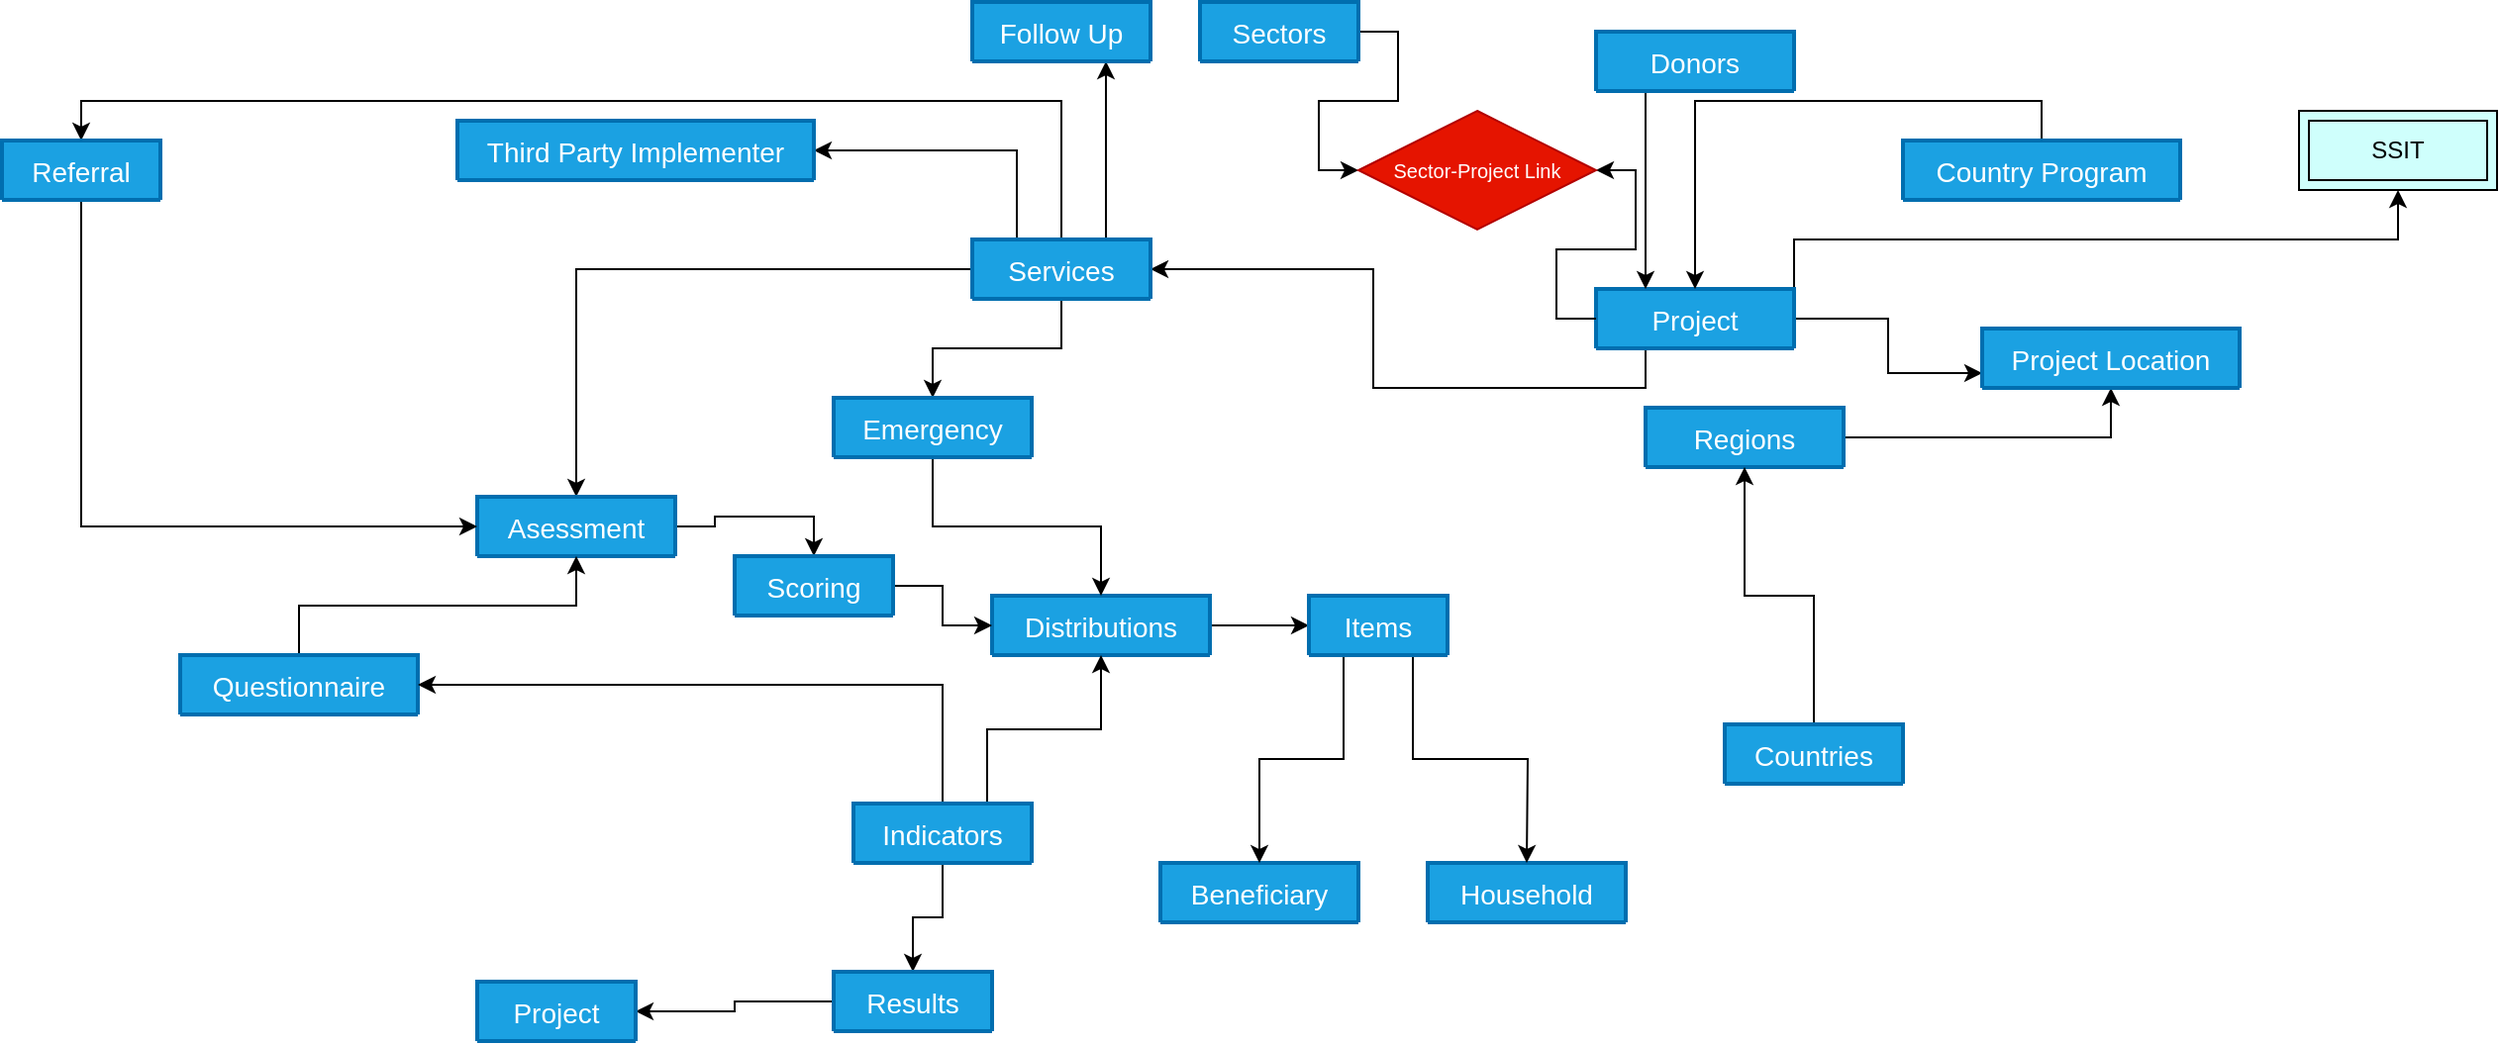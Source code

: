<mxfile version="13.9.8" type="github">
  <diagram id="R2lEEEUBdFMjLlhIrx00" name="Page-1">
    <mxGraphModel dx="4503" dy="722" grid="1" gridSize="10" guides="1" tooltips="1" connect="1" arrows="1" fold="1" page="1" pageScale="1" pageWidth="3300" pageHeight="4681" math="0" shadow="0" extFonts="Permanent Marker^https://fonts.googleapis.com/css?family=Permanent+Marker">
      <root>
        <mxCell id="0" />
        <mxCell id="1" parent="0" />
        <mxCell id="9PuMKOnLG3AgwLjPk5vz-7" value="Beneficiary" style="swimlane;childLayout=stackLayout;horizontal=1;startSize=30;horizontalStack=0;rounded=1;fontSize=14;fontStyle=0;strokeWidth=2;resizeParent=0;resizeLast=1;shadow=0;dashed=0;align=center;fillColor=#1ba1e2;strokeColor=#006EAF;fontColor=#ffffff;" vertex="1" collapsed="1" parent="1">
          <mxGeometry x="305" y="475" width="100" height="30" as="geometry">
            <mxRectangle x="220" y="130" width="160" height="120" as="alternateBounds" />
          </mxGeometry>
        </mxCell>
        <mxCell id="9PuMKOnLG3AgwLjPk5vz-79" style="edgeStyle=orthogonalEdgeStyle;rounded=0;orthogonalLoop=1;jettySize=auto;html=1;exitX=1;exitY=0.5;exitDx=0;exitDy=0;entryX=0;entryY=0.75;entryDx=0;entryDy=0;" edge="1" parent="1" source="9PuMKOnLG3AgwLjPk5vz-12" target="9PuMKOnLG3AgwLjPk5vz-18">
          <mxGeometry relative="1" as="geometry" />
        </mxCell>
        <mxCell id="9PuMKOnLG3AgwLjPk5vz-85" style="edgeStyle=orthogonalEdgeStyle;rounded=0;orthogonalLoop=1;jettySize=auto;html=1;exitX=0.25;exitY=1;exitDx=0;exitDy=0;entryX=1;entryY=0.5;entryDx=0;entryDy=0;" edge="1" parent="1" source="9PuMKOnLG3AgwLjPk5vz-12" target="9PuMKOnLG3AgwLjPk5vz-26">
          <mxGeometry relative="1" as="geometry" />
        </mxCell>
        <mxCell id="9PuMKOnLG3AgwLjPk5vz-117" style="edgeStyle=orthogonalEdgeStyle;rounded=0;orthogonalLoop=1;jettySize=auto;html=1;exitX=1;exitY=0;exitDx=0;exitDy=0;entryX=0.5;entryY=1;entryDx=0;entryDy=0;" edge="1" parent="1" source="9PuMKOnLG3AgwLjPk5vz-12" target="9PuMKOnLG3AgwLjPk5vz-116">
          <mxGeometry relative="1" as="geometry" />
        </mxCell>
        <mxCell id="9PuMKOnLG3AgwLjPk5vz-12" value="Project" style="swimlane;childLayout=stackLayout;horizontal=1;startSize=30;horizontalStack=0;rounded=1;fontSize=14;fontStyle=0;strokeWidth=2;resizeParent=0;resizeLast=1;shadow=0;dashed=0;align=center;fillColor=#1ba1e2;strokeColor=#006EAF;fontColor=#ffffff;" vertex="1" collapsed="1" parent="1">
          <mxGeometry x="525" y="185" width="100" height="30" as="geometry">
            <mxRectangle x="120" y="150" width="160" height="120" as="alternateBounds" />
          </mxGeometry>
        </mxCell>
        <mxCell id="9PuMKOnLG3AgwLjPk5vz-81" style="edgeStyle=orthogonalEdgeStyle;rounded=0;orthogonalLoop=1;jettySize=auto;html=1;exitX=0.25;exitY=1;exitDx=0;exitDy=0;entryX=0.25;entryY=0;entryDx=0;entryDy=0;" edge="1" parent="1" source="9PuMKOnLG3AgwLjPk5vz-14" target="9PuMKOnLG3AgwLjPk5vz-12">
          <mxGeometry relative="1" as="geometry" />
        </mxCell>
        <mxCell id="9PuMKOnLG3AgwLjPk5vz-14" value="Donors" style="swimlane;childLayout=stackLayout;horizontal=1;startSize=30;horizontalStack=0;rounded=1;fontSize=14;fontStyle=0;strokeWidth=2;resizeParent=0;resizeLast=1;shadow=0;dashed=0;align=center;fillColor=#1ba1e2;strokeColor=#006EAF;fontColor=#ffffff;" vertex="1" collapsed="1" parent="1">
          <mxGeometry x="525" y="55" width="100" height="30" as="geometry">
            <mxRectangle x="160" y="200" width="160" height="120" as="alternateBounds" />
          </mxGeometry>
        </mxCell>
        <mxCell id="9PuMKOnLG3AgwLjPk5vz-15" value="+Attribute1&#xa;+Attribute2&#xa;+Attribute3" style="align=left;strokeColor=none;fillColor=none;spacingLeft=4;fontSize=12;verticalAlign=top;resizable=0;rotatable=0;part=1;" vertex="1" parent="9PuMKOnLG3AgwLjPk5vz-14">
          <mxGeometry y="30" width="100" as="geometry" />
        </mxCell>
        <mxCell id="9PuMKOnLG3AgwLjPk5vz-77" style="edgeStyle=orthogonalEdgeStyle;rounded=0;orthogonalLoop=1;jettySize=auto;html=1;exitX=1;exitY=0.5;exitDx=0;exitDy=0;entryX=0.5;entryY=1;entryDx=0;entryDy=0;" edge="1" parent="1" source="9PuMKOnLG3AgwLjPk5vz-16" target="9PuMKOnLG3AgwLjPk5vz-18">
          <mxGeometry relative="1" as="geometry" />
        </mxCell>
        <mxCell id="9PuMKOnLG3AgwLjPk5vz-16" value="Regions" style="swimlane;childLayout=stackLayout;horizontal=1;startSize=30;horizontalStack=0;rounded=1;fontSize=14;fontStyle=0;strokeWidth=2;resizeParent=0;resizeLast=1;shadow=0;dashed=0;align=center;fillColor=#1ba1e2;strokeColor=#006EAF;fontColor=#ffffff;" vertex="1" collapsed="1" parent="1">
          <mxGeometry x="550" y="245" width="100" height="30" as="geometry">
            <mxRectangle x="120" y="280" width="160" height="120" as="alternateBounds" />
          </mxGeometry>
        </mxCell>
        <mxCell id="9PuMKOnLG3AgwLjPk5vz-18" value="Project Location" style="swimlane;childLayout=stackLayout;horizontal=1;startSize=30;horizontalStack=0;rounded=1;fontSize=14;fontStyle=0;strokeWidth=2;resizeParent=0;resizeLast=1;shadow=0;dashed=0;align=center;fillColor=#1ba1e2;strokeColor=#006EAF;fontColor=#ffffff;" vertex="1" collapsed="1" parent="1">
          <mxGeometry x="720" y="205" width="130" height="30" as="geometry">
            <mxRectangle x="310" y="120" width="160" height="120" as="alternateBounds" />
          </mxGeometry>
        </mxCell>
        <mxCell id="9PuMKOnLG3AgwLjPk5vz-80" style="edgeStyle=orthogonalEdgeStyle;rounded=0;orthogonalLoop=1;jettySize=auto;html=1;exitX=0.5;exitY=0;exitDx=0;exitDy=0;entryX=0.5;entryY=0;entryDx=0;entryDy=0;" edge="1" parent="1" source="9PuMKOnLG3AgwLjPk5vz-20" target="9PuMKOnLG3AgwLjPk5vz-12">
          <mxGeometry relative="1" as="geometry" />
        </mxCell>
        <mxCell id="9PuMKOnLG3AgwLjPk5vz-20" value="Country Program" style="swimlane;childLayout=stackLayout;horizontal=1;startSize=30;horizontalStack=0;rounded=1;fontSize=14;fontStyle=0;strokeWidth=2;resizeParent=0;resizeLast=1;shadow=0;dashed=0;align=center;fillColor=#1ba1e2;strokeColor=#006EAF;fontColor=#ffffff;" vertex="1" collapsed="1" parent="1">
          <mxGeometry x="680" y="110" width="140" height="30" as="geometry">
            <mxRectangle x="275" y="155" width="160" height="120" as="alternateBounds" />
          </mxGeometry>
        </mxCell>
        <mxCell id="9PuMKOnLG3AgwLjPk5vz-76" style="edgeStyle=orthogonalEdgeStyle;rounded=0;orthogonalLoop=1;jettySize=auto;html=1;exitX=0.5;exitY=0;exitDx=0;exitDy=0;entryX=0.5;entryY=1;entryDx=0;entryDy=0;" edge="1" parent="1" source="9PuMKOnLG3AgwLjPk5vz-22" target="9PuMKOnLG3AgwLjPk5vz-16">
          <mxGeometry relative="1" as="geometry" />
        </mxCell>
        <mxCell id="9PuMKOnLG3AgwLjPk5vz-22" value="Countries" style="swimlane;childLayout=stackLayout;horizontal=1;startSize=30;horizontalStack=0;rounded=1;fontSize=14;fontStyle=0;strokeWidth=2;resizeParent=0;resizeLast=1;shadow=0;dashed=0;align=center;fillColor=#1ba1e2;strokeColor=#006EAF;fontColor=#ffffff;" vertex="1" collapsed="1" parent="1">
          <mxGeometry x="590" y="405" width="90" height="30" as="geometry">
            <mxRectangle x="265" y="300" width="160" height="120" as="alternateBounds" />
          </mxGeometry>
        </mxCell>
        <mxCell id="9PuMKOnLG3AgwLjPk5vz-128" style="edgeStyle=orthogonalEdgeStyle;rounded=0;orthogonalLoop=1;jettySize=auto;html=1;exitX=1;exitY=0.5;exitDx=0;exitDy=0;entryX=0;entryY=0.5;entryDx=0;entryDy=0;" edge="1" parent="1" source="9PuMKOnLG3AgwLjPk5vz-24" target="9PuMKOnLG3AgwLjPk5vz-129">
          <mxGeometry relative="1" as="geometry">
            <mxPoint x="360" y="125.0" as="targetPoint" />
          </mxGeometry>
        </mxCell>
        <mxCell id="9PuMKOnLG3AgwLjPk5vz-24" value="Sectors" style="swimlane;childLayout=stackLayout;horizontal=1;startSize=30;horizontalStack=0;rounded=1;fontSize=14;fontStyle=0;strokeWidth=2;resizeParent=0;resizeLast=1;shadow=0;dashed=0;align=center;fillColor=#1ba1e2;strokeColor=#006EAF;fontColor=#ffffff;" vertex="1" collapsed="1" parent="1">
          <mxGeometry x="325" y="40" width="80" height="30" as="geometry">
            <mxRectangle x="90" y="120" width="160" height="120" as="alternateBounds" />
          </mxGeometry>
        </mxCell>
        <mxCell id="9PuMKOnLG3AgwLjPk5vz-84" style="edgeStyle=orthogonalEdgeStyle;rounded=0;orthogonalLoop=1;jettySize=auto;html=1;exitX=0.75;exitY=0;exitDx=0;exitDy=0;entryX=0.75;entryY=1;entryDx=0;entryDy=0;" edge="1" parent="1" source="9PuMKOnLG3AgwLjPk5vz-26" target="9PuMKOnLG3AgwLjPk5vz-31">
          <mxGeometry relative="1" as="geometry" />
        </mxCell>
        <mxCell id="9PuMKOnLG3AgwLjPk5vz-86" style="edgeStyle=orthogonalEdgeStyle;rounded=0;orthogonalLoop=1;jettySize=auto;html=1;exitX=0.25;exitY=0;exitDx=0;exitDy=0;entryX=1;entryY=0.5;entryDx=0;entryDy=0;" edge="1" parent="1" source="9PuMKOnLG3AgwLjPk5vz-26" target="9PuMKOnLG3AgwLjPk5vz-41">
          <mxGeometry relative="1" as="geometry" />
        </mxCell>
        <mxCell id="9PuMKOnLG3AgwLjPk5vz-87" style="edgeStyle=orthogonalEdgeStyle;rounded=0;orthogonalLoop=1;jettySize=auto;html=1;exitX=0.5;exitY=0;exitDx=0;exitDy=0;entryX=0.5;entryY=0;entryDx=0;entryDy=0;" edge="1" parent="1" source="9PuMKOnLG3AgwLjPk5vz-26" target="9PuMKOnLG3AgwLjPk5vz-45">
          <mxGeometry relative="1" as="geometry" />
        </mxCell>
        <mxCell id="9PuMKOnLG3AgwLjPk5vz-94" style="edgeStyle=orthogonalEdgeStyle;rounded=0;orthogonalLoop=1;jettySize=auto;html=1;exitX=0;exitY=0.5;exitDx=0;exitDy=0;entryX=0.5;entryY=0;entryDx=0;entryDy=0;" edge="1" parent="1" source="9PuMKOnLG3AgwLjPk5vz-26" target="9PuMKOnLG3AgwLjPk5vz-43">
          <mxGeometry relative="1" as="geometry" />
        </mxCell>
        <mxCell id="9PuMKOnLG3AgwLjPk5vz-108" style="edgeStyle=orthogonalEdgeStyle;rounded=0;orthogonalLoop=1;jettySize=auto;html=1;exitX=0.5;exitY=1;exitDx=0;exitDy=0;entryX=0.5;entryY=0;entryDx=0;entryDy=0;" edge="1" parent="1" source="9PuMKOnLG3AgwLjPk5vz-26" target="9PuMKOnLG3AgwLjPk5vz-72">
          <mxGeometry relative="1" as="geometry" />
        </mxCell>
        <mxCell id="9PuMKOnLG3AgwLjPk5vz-26" value="Services" style="swimlane;childLayout=stackLayout;horizontal=1;startSize=30;horizontalStack=0;rounded=1;fontSize=14;fontStyle=0;strokeWidth=2;resizeParent=0;resizeLast=1;shadow=0;dashed=0;align=center;fillColor=#1ba1e2;strokeColor=#006EAF;fontColor=#ffffff;" vertex="1" collapsed="1" parent="1">
          <mxGeometry x="210" y="160" width="90" height="30" as="geometry">
            <mxRectangle x="80" y="220" width="160" height="120" as="alternateBounds" />
          </mxGeometry>
        </mxCell>
        <mxCell id="9PuMKOnLG3AgwLjPk5vz-29" value="Household" style="swimlane;childLayout=stackLayout;horizontal=1;startSize=30;horizontalStack=0;rounded=1;fontSize=14;fontStyle=0;strokeWidth=2;resizeParent=0;resizeLast=1;shadow=0;dashed=0;align=center;fillColor=#1ba1e2;strokeColor=#006EAF;fontColor=#ffffff;" vertex="1" collapsed="1" parent="1">
          <mxGeometry x="440" y="475" width="100" height="30" as="geometry">
            <mxRectangle x="250" y="320" width="160" height="120" as="alternateBounds" />
          </mxGeometry>
        </mxCell>
        <mxCell id="9PuMKOnLG3AgwLjPk5vz-31" value="Follow Up" style="swimlane;childLayout=stackLayout;horizontal=1;startSize=30;horizontalStack=0;rounded=1;fontSize=14;fontStyle=0;strokeWidth=2;resizeParent=0;resizeLast=1;shadow=0;dashed=0;align=center;arcSize=0;fillColor=#1ba1e2;strokeColor=#006EAF;fontColor=#ffffff;" vertex="1" collapsed="1" parent="1">
          <mxGeometry x="210" y="40" width="90" height="30" as="geometry">
            <mxRectangle x="65" y="30" width="160" height="120" as="alternateBounds" />
          </mxGeometry>
        </mxCell>
        <mxCell id="9PuMKOnLG3AgwLjPk5vz-101" style="edgeStyle=orthogonalEdgeStyle;rounded=0;orthogonalLoop=1;jettySize=auto;html=1;exitX=1;exitY=0.5;exitDx=0;exitDy=0;entryX=0;entryY=0.5;entryDx=0;entryDy=0;" edge="1" parent="1" source="9PuMKOnLG3AgwLjPk5vz-36" target="9PuMKOnLG3AgwLjPk5vz-38">
          <mxGeometry relative="1" as="geometry" />
        </mxCell>
        <mxCell id="9PuMKOnLG3AgwLjPk5vz-36" value="Distributions" style="swimlane;childLayout=stackLayout;horizontal=1;startSize=30;horizontalStack=0;rounded=1;fontSize=14;fontStyle=0;strokeWidth=2;resizeParent=0;resizeLast=1;shadow=0;dashed=0;align=center;fillColor=#1ba1e2;strokeColor=#006EAF;fontColor=#ffffff;" vertex="1" collapsed="1" parent="1">
          <mxGeometry x="220" y="340" width="110" height="30" as="geometry">
            <mxRectangle x="65" y="230" width="160" height="120" as="alternateBounds" />
          </mxGeometry>
        </mxCell>
        <mxCell id="9PuMKOnLG3AgwLjPk5vz-105" style="edgeStyle=orthogonalEdgeStyle;rounded=0;orthogonalLoop=1;jettySize=auto;html=1;exitX=0.75;exitY=1;exitDx=0;exitDy=0;entryX=0.5;entryY=0;entryDx=0;entryDy=0;" edge="1" parent="1" source="9PuMKOnLG3AgwLjPk5vz-38">
          <mxGeometry relative="1" as="geometry">
            <mxPoint x="490" y="475" as="targetPoint" />
          </mxGeometry>
        </mxCell>
        <mxCell id="9PuMKOnLG3AgwLjPk5vz-106" style="edgeStyle=orthogonalEdgeStyle;rounded=0;orthogonalLoop=1;jettySize=auto;html=1;exitX=0.25;exitY=1;exitDx=0;exitDy=0;" edge="1" parent="1" source="9PuMKOnLG3AgwLjPk5vz-38" target="9PuMKOnLG3AgwLjPk5vz-7">
          <mxGeometry relative="1" as="geometry" />
        </mxCell>
        <mxCell id="9PuMKOnLG3AgwLjPk5vz-38" value="Items" style="swimlane;childLayout=stackLayout;horizontal=1;startSize=30;horizontalStack=0;rounded=1;fontSize=14;fontStyle=0;strokeWidth=2;resizeParent=0;resizeLast=1;shadow=0;dashed=0;align=center;fillColor=#1ba1e2;strokeColor=#006EAF;fontColor=#ffffff;" vertex="1" collapsed="1" parent="1">
          <mxGeometry x="380" y="340" width="70" height="30" as="geometry">
            <mxRectangle x="90" y="280" width="160" height="120" as="alternateBounds" />
          </mxGeometry>
        </mxCell>
        <mxCell id="9PuMKOnLG3AgwLjPk5vz-41" value="Third Party Implementer" style="swimlane;childLayout=stackLayout;horizontal=1;startSize=30;horizontalStack=0;rounded=1;fontSize=14;fontStyle=0;strokeWidth=2;resizeParent=0;resizeLast=1;shadow=0;dashed=0;align=center;fillColor=#1ba1e2;strokeColor=#006EAF;fontColor=#ffffff;" vertex="1" collapsed="1" parent="1">
          <mxGeometry x="-50" y="100" width="180" height="30" as="geometry">
            <mxRectangle x="305" y="60" width="160" height="120" as="alternateBounds" />
          </mxGeometry>
        </mxCell>
        <mxCell id="9PuMKOnLG3AgwLjPk5vz-98" style="edgeStyle=orthogonalEdgeStyle;rounded=0;orthogonalLoop=1;jettySize=auto;html=1;exitX=1;exitY=0.5;exitDx=0;exitDy=0;entryX=0.5;entryY=0;entryDx=0;entryDy=0;" edge="1" parent="1" source="9PuMKOnLG3AgwLjPk5vz-43" target="9PuMKOnLG3AgwLjPk5vz-64">
          <mxGeometry relative="1" as="geometry">
            <mxPoint x="80" y="240" as="targetPoint" />
          </mxGeometry>
        </mxCell>
        <mxCell id="9PuMKOnLG3AgwLjPk5vz-43" value="Asessment" style="swimlane;childLayout=stackLayout;horizontal=1;startSize=30;horizontalStack=0;rounded=1;fontSize=14;fontStyle=0;strokeWidth=2;resizeParent=0;resizeLast=1;shadow=0;dashed=0;align=center;fillColor=#1ba1e2;strokeColor=#006EAF;fontColor=#ffffff;" vertex="1" collapsed="1" parent="1">
          <mxGeometry x="-40" y="290" width="100" height="30" as="geometry">
            <mxRectangle x="-90" y="180" width="160" height="120" as="alternateBounds" />
          </mxGeometry>
        </mxCell>
        <mxCell id="9PuMKOnLG3AgwLjPk5vz-88" style="edgeStyle=orthogonalEdgeStyle;rounded=0;orthogonalLoop=1;jettySize=auto;html=1;exitX=0.5;exitY=1;exitDx=0;exitDy=0;entryX=0;entryY=0.5;entryDx=0;entryDy=0;" edge="1" parent="1" source="9PuMKOnLG3AgwLjPk5vz-45" target="9PuMKOnLG3AgwLjPk5vz-43">
          <mxGeometry relative="1" as="geometry" />
        </mxCell>
        <mxCell id="9PuMKOnLG3AgwLjPk5vz-45" value="Referral" style="swimlane;childLayout=stackLayout;horizontal=1;startSize=30;horizontalStack=0;rounded=1;fontSize=14;fontStyle=0;strokeWidth=2;resizeParent=0;resizeLast=1;shadow=0;dashed=0;align=center;fillColor=#1ba1e2;strokeColor=#006EAF;fontColor=#ffffff;" vertex="1" collapsed="1" parent="1">
          <mxGeometry x="-280" y="110" width="80" height="30" as="geometry">
            <mxRectangle x="-280" y="185" width="160" height="120" as="alternateBounds" />
          </mxGeometry>
        </mxCell>
        <mxCell id="9PuMKOnLG3AgwLjPk5vz-96" style="edgeStyle=orthogonalEdgeStyle;rounded=0;orthogonalLoop=1;jettySize=auto;html=1;exitX=0.5;exitY=0;exitDx=0;exitDy=0;entryX=0.5;entryY=1;entryDx=0;entryDy=0;" edge="1" parent="1" source="9PuMKOnLG3AgwLjPk5vz-47" target="9PuMKOnLG3AgwLjPk5vz-43">
          <mxGeometry relative="1" as="geometry" />
        </mxCell>
        <mxCell id="9PuMKOnLG3AgwLjPk5vz-47" value="Questionnaire" style="swimlane;childLayout=stackLayout;horizontal=1;startSize=30;horizontalStack=0;rounded=1;fontSize=14;fontStyle=0;strokeWidth=2;resizeParent=0;resizeLast=1;shadow=0;dashed=0;align=center;fillColor=#1ba1e2;strokeColor=#006EAF;fontColor=#ffffff;" vertex="1" collapsed="1" parent="1">
          <mxGeometry x="-190" y="370" width="120" height="30" as="geometry">
            <mxRectangle x="-190" y="290" width="160" height="120" as="alternateBounds" />
          </mxGeometry>
        </mxCell>
        <mxCell id="9PuMKOnLG3AgwLjPk5vz-49" value="Table" style="shape=table;startSize=30;container=1;collapsible=1;childLayout=tableLayout;fixedRows=1;rowLines=0;fontStyle=1;align=center;resizeLast=1;" vertex="1" parent="9PuMKOnLG3AgwLjPk5vz-47">
          <mxGeometry y="30" width="120" as="geometry" />
        </mxCell>
        <mxCell id="9PuMKOnLG3AgwLjPk5vz-50" value="" style="shape=partialRectangle;collapsible=0;dropTarget=0;pointerEvents=0;fillColor=none;top=0;left=0;bottom=1;right=0;points=[[0,0.5],[1,0.5]];portConstraint=eastwest;" vertex="1" parent="9PuMKOnLG3AgwLjPk5vz-49">
          <mxGeometry y="30" width="180" height="30" as="geometry" />
        </mxCell>
        <mxCell id="9PuMKOnLG3AgwLjPk5vz-51" value="PK" style="shape=partialRectangle;connectable=0;fillColor=none;top=0;left=0;bottom=0;right=0;fontStyle=1;overflow=hidden;" vertex="1" parent="9PuMKOnLG3AgwLjPk5vz-50">
          <mxGeometry width="30" height="30" as="geometry" />
        </mxCell>
        <mxCell id="9PuMKOnLG3AgwLjPk5vz-52" value="UniqueID" style="shape=partialRectangle;connectable=0;fillColor=none;top=0;left=0;bottom=0;right=0;align=left;spacingLeft=6;fontStyle=5;overflow=hidden;" vertex="1" parent="9PuMKOnLG3AgwLjPk5vz-50">
          <mxGeometry x="30" width="150" height="30" as="geometry" />
        </mxCell>
        <mxCell id="9PuMKOnLG3AgwLjPk5vz-53" value="" style="shape=partialRectangle;collapsible=0;dropTarget=0;pointerEvents=0;fillColor=none;top=0;left=0;bottom=0;right=0;points=[[0,0.5],[1,0.5]];portConstraint=eastwest;" vertex="1" parent="9PuMKOnLG3AgwLjPk5vz-49">
          <mxGeometry y="60" width="180" height="30" as="geometry" />
        </mxCell>
        <mxCell id="9PuMKOnLG3AgwLjPk5vz-54" value="" style="shape=partialRectangle;connectable=0;fillColor=none;top=0;left=0;bottom=0;right=0;editable=1;overflow=hidden;" vertex="1" parent="9PuMKOnLG3AgwLjPk5vz-53">
          <mxGeometry width="30" height="30" as="geometry" />
        </mxCell>
        <mxCell id="9PuMKOnLG3AgwLjPk5vz-55" value="Row 1" style="shape=partialRectangle;connectable=0;fillColor=none;top=0;left=0;bottom=0;right=0;align=left;spacingLeft=6;overflow=hidden;" vertex="1" parent="9PuMKOnLG3AgwLjPk5vz-53">
          <mxGeometry x="30" width="150" height="30" as="geometry" />
        </mxCell>
        <mxCell id="9PuMKOnLG3AgwLjPk5vz-56" value="" style="shape=partialRectangle;collapsible=0;dropTarget=0;pointerEvents=0;fillColor=none;top=0;left=0;bottom=0;right=0;points=[[0,0.5],[1,0.5]];portConstraint=eastwest;" vertex="1" parent="9PuMKOnLG3AgwLjPk5vz-49">
          <mxGeometry y="90" width="180" height="30" as="geometry" />
        </mxCell>
        <mxCell id="9PuMKOnLG3AgwLjPk5vz-57" value="" style="shape=partialRectangle;connectable=0;fillColor=none;top=0;left=0;bottom=0;right=0;editable=1;overflow=hidden;" vertex="1" parent="9PuMKOnLG3AgwLjPk5vz-56">
          <mxGeometry width="30" height="30" as="geometry" />
        </mxCell>
        <mxCell id="9PuMKOnLG3AgwLjPk5vz-58" value="Row 2" style="shape=partialRectangle;connectable=0;fillColor=none;top=0;left=0;bottom=0;right=0;align=left;spacingLeft=6;overflow=hidden;" vertex="1" parent="9PuMKOnLG3AgwLjPk5vz-56">
          <mxGeometry x="30" width="150" height="30" as="geometry" />
        </mxCell>
        <mxCell id="9PuMKOnLG3AgwLjPk5vz-59" value="" style="shape=partialRectangle;collapsible=0;dropTarget=0;pointerEvents=0;fillColor=none;top=0;left=0;bottom=0;right=0;points=[[0,0.5],[1,0.5]];portConstraint=eastwest;" vertex="1" parent="9PuMKOnLG3AgwLjPk5vz-49">
          <mxGeometry y="120" width="180" height="30" as="geometry" />
        </mxCell>
        <mxCell id="9PuMKOnLG3AgwLjPk5vz-60" value="" style="shape=partialRectangle;connectable=0;fillColor=none;top=0;left=0;bottom=0;right=0;editable=1;overflow=hidden;" vertex="1" parent="9PuMKOnLG3AgwLjPk5vz-59">
          <mxGeometry width="30" height="30" as="geometry" />
        </mxCell>
        <mxCell id="9PuMKOnLG3AgwLjPk5vz-61" value="Row 3" style="shape=partialRectangle;connectable=0;fillColor=none;top=0;left=0;bottom=0;right=0;align=left;spacingLeft=6;overflow=hidden;" vertex="1" parent="9PuMKOnLG3AgwLjPk5vz-59">
          <mxGeometry x="30" width="150" height="30" as="geometry" />
        </mxCell>
        <mxCell id="9PuMKOnLG3AgwLjPk5vz-110" style="edgeStyle=orthogonalEdgeStyle;rounded=0;orthogonalLoop=1;jettySize=auto;html=1;exitX=1;exitY=0.5;exitDx=0;exitDy=0;entryX=0;entryY=0.5;entryDx=0;entryDy=0;" edge="1" parent="1" source="9PuMKOnLG3AgwLjPk5vz-64" target="9PuMKOnLG3AgwLjPk5vz-36">
          <mxGeometry relative="1" as="geometry" />
        </mxCell>
        <mxCell id="9PuMKOnLG3AgwLjPk5vz-64" value="Scoring" style="swimlane;childLayout=stackLayout;horizontal=1;startSize=30;horizontalStack=0;rounded=1;fontSize=14;fontStyle=0;strokeWidth=2;resizeParent=0;resizeLast=1;shadow=0;dashed=0;align=center;fillColor=#1ba1e2;strokeColor=#006EAF;fontColor=#ffffff;" vertex="1" collapsed="1" parent="1">
          <mxGeometry x="90" y="320" width="80" height="30" as="geometry">
            <mxRectangle x="-20" y="360" width="160" height="120" as="alternateBounds" />
          </mxGeometry>
        </mxCell>
        <mxCell id="9PuMKOnLG3AgwLjPk5vz-97" style="edgeStyle=orthogonalEdgeStyle;rounded=0;orthogonalLoop=1;jettySize=auto;html=1;exitX=0.5;exitY=0;exitDx=0;exitDy=0;entryX=1;entryY=0.5;entryDx=0;entryDy=0;" edge="1" parent="1" source="9PuMKOnLG3AgwLjPk5vz-66" target="9PuMKOnLG3AgwLjPk5vz-47">
          <mxGeometry relative="1" as="geometry" />
        </mxCell>
        <mxCell id="9PuMKOnLG3AgwLjPk5vz-99" style="edgeStyle=orthogonalEdgeStyle;rounded=0;orthogonalLoop=1;jettySize=auto;html=1;exitX=0.75;exitY=0;exitDx=0;exitDy=0;entryX=0.5;entryY=1;entryDx=0;entryDy=0;" edge="1" parent="1" source="9PuMKOnLG3AgwLjPk5vz-66" target="9PuMKOnLG3AgwLjPk5vz-36">
          <mxGeometry relative="1" as="geometry">
            <mxPoint x="270" y="375" as="targetPoint" />
          </mxGeometry>
        </mxCell>
        <mxCell id="9PuMKOnLG3AgwLjPk5vz-111" style="edgeStyle=orthogonalEdgeStyle;rounded=0;orthogonalLoop=1;jettySize=auto;html=1;exitX=0.5;exitY=1;exitDx=0;exitDy=0;entryX=0.5;entryY=0;entryDx=0;entryDy=0;" edge="1" parent="1" source="9PuMKOnLG3AgwLjPk5vz-66" target="9PuMKOnLG3AgwLjPk5vz-68">
          <mxGeometry relative="1" as="geometry" />
        </mxCell>
        <mxCell id="9PuMKOnLG3AgwLjPk5vz-66" value="Indicators" style="swimlane;childLayout=stackLayout;horizontal=1;startSize=30;horizontalStack=0;rounded=1;fontSize=14;fontStyle=0;strokeWidth=2;resizeParent=0;resizeLast=1;shadow=0;dashed=0;align=center;fillColor=#1ba1e2;strokeColor=#006EAF;fontColor=#ffffff;" vertex="1" collapsed="1" parent="1">
          <mxGeometry x="150" y="445" width="90" height="30" as="geometry">
            <mxRectangle x="240" y="370" width="160" height="120" as="alternateBounds" />
          </mxGeometry>
        </mxCell>
        <mxCell id="9PuMKOnLG3AgwLjPk5vz-112" style="edgeStyle=orthogonalEdgeStyle;rounded=0;orthogonalLoop=1;jettySize=auto;html=1;exitX=0;exitY=0.5;exitDx=0;exitDy=0;entryX=1;entryY=0.5;entryDx=0;entryDy=0;" edge="1" parent="1" source="9PuMKOnLG3AgwLjPk5vz-68" target="9PuMKOnLG3AgwLjPk5vz-70">
          <mxGeometry relative="1" as="geometry" />
        </mxCell>
        <mxCell id="9PuMKOnLG3AgwLjPk5vz-68" value="Results" style="swimlane;childLayout=stackLayout;horizontal=1;startSize=30;horizontalStack=0;rounded=1;fontSize=14;fontStyle=0;strokeWidth=2;resizeParent=0;resizeLast=1;shadow=0;dashed=0;align=center;fillColor=#1ba1e2;strokeColor=#006EAF;fontColor=#ffffff;" vertex="1" collapsed="1" parent="1">
          <mxGeometry x="140" y="530" width="80" height="30" as="geometry">
            <mxRectangle x="60" y="340" width="160" height="120" as="alternateBounds" />
          </mxGeometry>
        </mxCell>
        <mxCell id="9PuMKOnLG3AgwLjPk5vz-70" value="Project" style="swimlane;childLayout=stackLayout;horizontal=1;startSize=30;horizontalStack=0;rounded=1;fontSize=14;fontStyle=0;strokeWidth=2;resizeParent=0;resizeLast=1;shadow=0;dashed=0;align=center;fillColor=#1ba1e2;strokeColor=#006EAF;fontColor=#ffffff;" vertex="1" collapsed="1" parent="1">
          <mxGeometry x="-40" y="535" width="80" height="30" as="geometry">
            <mxRectangle x="60" y="375" width="160" height="120" as="alternateBounds" />
          </mxGeometry>
        </mxCell>
        <mxCell id="9PuMKOnLG3AgwLjPk5vz-109" style="edgeStyle=orthogonalEdgeStyle;rounded=0;orthogonalLoop=1;jettySize=auto;html=1;exitX=0.5;exitY=1;exitDx=0;exitDy=0;entryX=0.5;entryY=0;entryDx=0;entryDy=0;" edge="1" parent="1" source="9PuMKOnLG3AgwLjPk5vz-72" target="9PuMKOnLG3AgwLjPk5vz-36">
          <mxGeometry relative="1" as="geometry" />
        </mxCell>
        <mxCell id="9PuMKOnLG3AgwLjPk5vz-72" value="Emergency" style="swimlane;childLayout=stackLayout;horizontal=1;startSize=30;horizontalStack=0;rounded=1;fontSize=14;fontStyle=0;strokeWidth=2;resizeParent=0;resizeLast=1;shadow=0;dashed=0;align=center;fillColor=#1ba1e2;strokeColor=#006EAF;fontColor=#ffffff;" vertex="1" collapsed="1" parent="1">
          <mxGeometry x="140" y="240" width="100" height="30" as="geometry">
            <mxRectangle x="-140" y="155" width="160" height="120" as="alternateBounds" />
          </mxGeometry>
        </mxCell>
        <mxCell id="9PuMKOnLG3AgwLjPk5vz-116" value="SSIT" style="shape=ext;margin=3;double=1;whiteSpace=wrap;html=1;align=center;fillColor=#CFFFFC;" vertex="1" parent="1">
          <mxGeometry x="880" y="95" width="100" height="40" as="geometry" />
        </mxCell>
        <mxCell id="9PuMKOnLG3AgwLjPk5vz-126" style="edgeStyle=orthogonalEdgeStyle;rounded=0;orthogonalLoop=1;jettySize=auto;html=1;exitX=0;exitY=0.5;exitDx=0;exitDy=0;entryX=1;entryY=0.5;entryDx=0;entryDy=0;" edge="1" parent="1" source="9PuMKOnLG3AgwLjPk5vz-12" target="9PuMKOnLG3AgwLjPk5vz-129">
          <mxGeometry relative="1" as="geometry">
            <mxPoint x="525" y="200.0" as="sourcePoint" />
            <mxPoint x="500" y="125.0" as="targetPoint" />
          </mxGeometry>
        </mxCell>
        <mxCell id="9PuMKOnLG3AgwLjPk5vz-129" value="&lt;font style=&quot;font-size: 10px&quot;&gt;Sector-Project Link&lt;/font&gt;" style="shape=rhombus;perimeter=rhombusPerimeter;whiteSpace=wrap;html=1;align=center;fillColor=#e51400;strokeColor=#B20000;fontColor=#ffffff;" vertex="1" parent="1">
          <mxGeometry x="405" y="95.0" width="120" height="60" as="geometry" />
        </mxCell>
      </root>
    </mxGraphModel>
  </diagram>
</mxfile>

